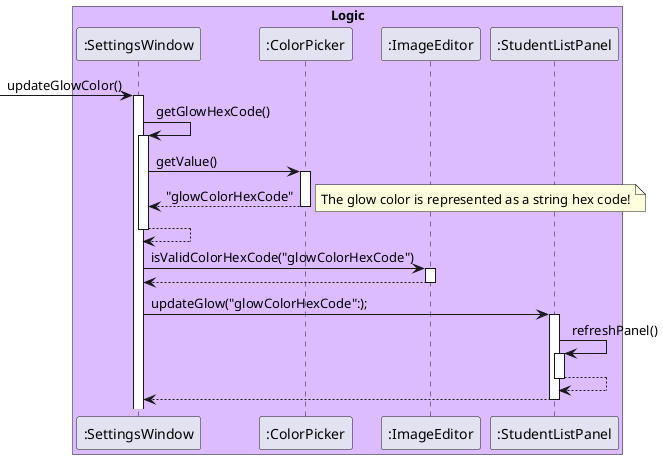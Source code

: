 @startuml
participant ":SettingsWindow"        as Foo
participant ":ColorPicker"           as Foo1
participant ":ImageEditor"           as Foo2
participant ":StudentListPanel"      as Foo3

box "Logic" #dcbcff
participant Foo
participant Foo1
participant Foo2
participant Foo3
endbox

-> Foo : updateGlowColor()
activate Foo
Foo -> Foo : getGlowHexCode()
activate Foo
Foo -> Foo1: getValue()
activate Foo1
return "glowColorHexCode"
note right: The glow color is represented as a string hex code!
return

Foo -> Foo2 : isValidColorHexCode("glowColorHexCode")
activate Foo2
return

Foo -> Foo3 : updateGlow("glowColorHexCode":);
activate Foo3
Foo3 -> Foo3: refreshPanel()
activate Foo3
return
return

@enduml
